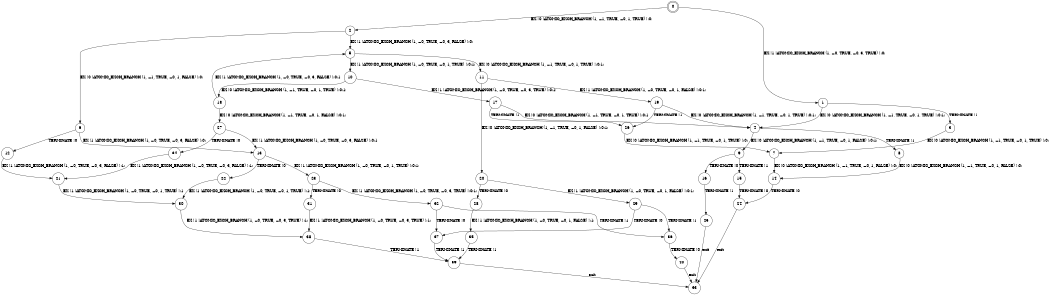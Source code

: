 digraph BCG {
size = "7, 10.5";
center = TRUE;
node [shape = circle];
0 [peripheries = 2];
0 -> 1 [label = "EX !1 !ATOMIC_EXCH_BRANCH (1, +0, TRUE, +0, 3, TRUE) !:0:"];
0 -> 2 [label = "EX !0 !ATOMIC_EXCH_BRANCH (1, +1, TRUE, +0, 1, TRUE) !:0:"];
1 -> 3 [label = "TERMINATE !1"];
1 -> 4 [label = "EX !0 !ATOMIC_EXCH_BRANCH (1, +1, TRUE, +0, 1, TRUE) !:0:1:"];
2 -> 5 [label = "EX !1 !ATOMIC_EXCH_BRANCH (1, +0, TRUE, +0, 3, FALSE) !:0:"];
2 -> 6 [label = "EX !0 !ATOMIC_EXCH_BRANCH (1, +1, TRUE, +0, 1, FALSE) !:0:"];
3 -> 7 [label = "EX !0 !ATOMIC_EXCH_BRANCH (1, +1, TRUE, +0, 1, TRUE) !:0:"];
4 -> 8 [label = "TERMINATE !1"];
4 -> 9 [label = "EX !0 !ATOMIC_EXCH_BRANCH (1, +1, TRUE, +0, 1, FALSE) !:0:1:"];
5 -> 10 [label = "EX !1 !ATOMIC_EXCH_BRANCH (1, +0, TRUE, +0, 1, TRUE) !:0:1:"];
5 -> 11 [label = "EX !0 !ATOMIC_EXCH_BRANCH (1, +1, TRUE, +0, 1, TRUE) !:0:1:"];
6 -> 12 [label = "TERMINATE !0"];
6 -> 13 [label = "EX !1 !ATOMIC_EXCH_BRANCH (1, +0, TRUE, +0, 3, FALSE) !:0:"];
7 -> 14 [label = "EX !0 !ATOMIC_EXCH_BRANCH (1, +1, TRUE, +0, 1, FALSE) !:0:"];
8 -> 14 [label = "EX !0 !ATOMIC_EXCH_BRANCH (1, +1, TRUE, +0, 1, FALSE) !:0:"];
9 -> 15 [label = "TERMINATE !1"];
9 -> 16 [label = "TERMINATE !0"];
10 -> 17 [label = "EX !1 !ATOMIC_EXCH_BRANCH (1, +0, TRUE, +0, 3, TRUE) !:0:1:"];
10 -> 18 [label = "EX !0 !ATOMIC_EXCH_BRANCH (1, +1, TRUE, +0, 1, TRUE) !:0:1:"];
11 -> 19 [label = "EX !1 !ATOMIC_EXCH_BRANCH (1, +0, TRUE, +0, 1, FALSE) !:0:1:"];
11 -> 20 [label = "EX !0 !ATOMIC_EXCH_BRANCH (1, +1, TRUE, +0, 1, FALSE) !:0:1:"];
12 -> 21 [label = "EX !1 !ATOMIC_EXCH_BRANCH (1, +0, TRUE, +0, 3, FALSE) !:1:"];
13 -> 22 [label = "TERMINATE !0"];
13 -> 23 [label = "EX !1 !ATOMIC_EXCH_BRANCH (1, +0, TRUE, +0, 1, TRUE) !:0:1:"];
14 -> 24 [label = "TERMINATE !0"];
15 -> 24 [label = "TERMINATE !0"];
16 -> 25 [label = "TERMINATE !1"];
17 -> 26 [label = "TERMINATE !1"];
17 -> 4 [label = "EX !0 !ATOMIC_EXCH_BRANCH (1, +1, TRUE, +0, 1, TRUE) !:0:1:"];
18 -> 5 [label = "EX !1 !ATOMIC_EXCH_BRANCH (1, +0, TRUE, +0, 3, FALSE) !:0:1:"];
18 -> 27 [label = "EX !0 !ATOMIC_EXCH_BRANCH (1, +1, TRUE, +0, 1, FALSE) !:0:1:"];
19 -> 26 [label = "TERMINATE !1"];
19 -> 4 [label = "EX !0 !ATOMIC_EXCH_BRANCH (1, +1, TRUE, +0, 1, TRUE) !:0:1:"];
20 -> 28 [label = "TERMINATE !0"];
20 -> 29 [label = "EX !1 !ATOMIC_EXCH_BRANCH (1, +0, TRUE, +0, 1, FALSE) !:0:1:"];
21 -> 30 [label = "EX !1 !ATOMIC_EXCH_BRANCH (1, +0, TRUE, +0, 1, TRUE) !:1:"];
22 -> 30 [label = "EX !1 !ATOMIC_EXCH_BRANCH (1, +0, TRUE, +0, 1, TRUE) !:1:"];
23 -> 31 [label = "TERMINATE !0"];
23 -> 32 [label = "EX !1 !ATOMIC_EXCH_BRANCH (1, +0, TRUE, +0, 3, TRUE) !:0:1:"];
24 -> 33 [label = "exit"];
25 -> 33 [label = "exit"];
26 -> 7 [label = "EX !0 !ATOMIC_EXCH_BRANCH (1, +1, TRUE, +0, 1, TRUE) !:0:"];
27 -> 34 [label = "TERMINATE !0"];
27 -> 13 [label = "EX !1 !ATOMIC_EXCH_BRANCH (1, +0, TRUE, +0, 3, FALSE) !:0:1:"];
28 -> 35 [label = "EX !1 !ATOMIC_EXCH_BRANCH (1, +0, TRUE, +0, 1, FALSE) !:1:"];
29 -> 36 [label = "TERMINATE !1"];
29 -> 37 [label = "TERMINATE !0"];
30 -> 38 [label = "EX !1 !ATOMIC_EXCH_BRANCH (1, +0, TRUE, +0, 3, TRUE) !:1:"];
31 -> 38 [label = "EX !1 !ATOMIC_EXCH_BRANCH (1, +0, TRUE, +0, 3, TRUE) !:1:"];
32 -> 36 [label = "TERMINATE !1"];
32 -> 37 [label = "TERMINATE !0"];
34 -> 21 [label = "EX !1 !ATOMIC_EXCH_BRANCH (1, +0, TRUE, +0, 3, FALSE) !:1:"];
35 -> 39 [label = "TERMINATE !1"];
36 -> 40 [label = "TERMINATE !0"];
37 -> 39 [label = "TERMINATE !1"];
38 -> 39 [label = "TERMINATE !1"];
39 -> 33 [label = "exit"];
40 -> 33 [label = "exit"];
}

